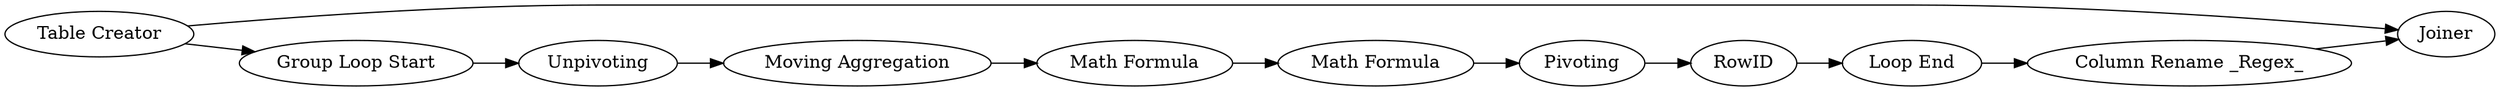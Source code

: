 digraph {
	11 -> 12
	4 -> 5
	1 -> 12
	8 -> 7
	5 -> 6
	1 -> 2
	9 -> 10
	7 -> 9
	10 -> 11
	2 -> 4
	6 -> 8
	5 [label="Moving Aggregation"]
	1 [label="Table Creator"]
	7 [label=Pivoting]
	9 [label=RowID]
	11 [label="Column Rename _Regex_"]
	4 [label=Unpivoting]
	10 [label="Loop End"]
	6 [label="Math Formula"]
	8 [label="Math Formula"]
	2 [label="Group Loop Start"]
	12 [label=Joiner]
	rankdir=LR
}
